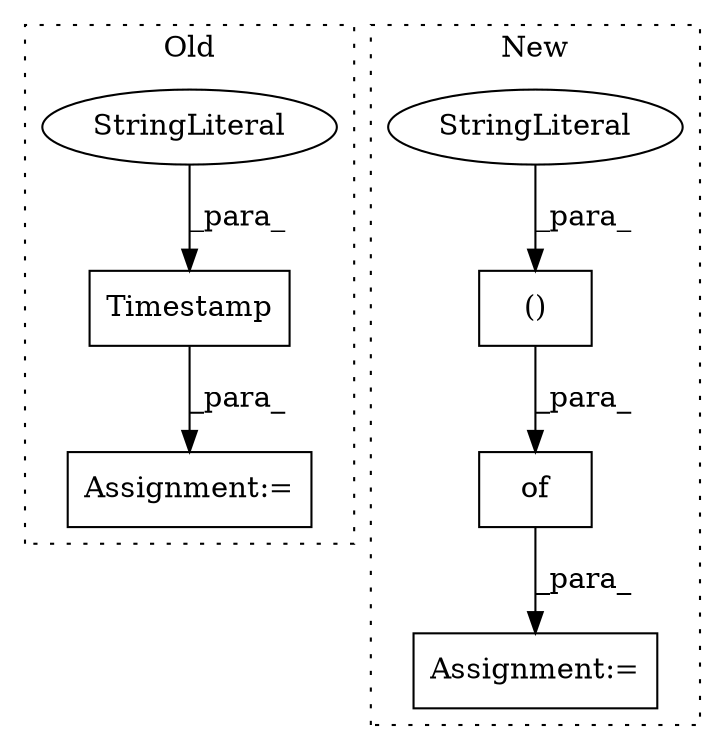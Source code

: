 digraph G {
subgraph cluster0 {
1 [label="Timestamp" a="32" s="4915,4941" l="10,1" shape="box"];
4 [label="StringLiteral" a="45" s="4925" l="16" shape="ellipse"];
6 [label="Assignment:=" a="7" s="4883" l="1" shape="box"];
label = "Old";
style="dotted";
}
subgraph cluster1 {
2 [label="()" a="106" s="2297" l="40" shape="box"];
3 [label="of" a="32" s="2246,2343" l="10,1" shape="box"];
5 [label="StringLiteral" a="45" s="2315" l="22" shape="ellipse"];
7 [label="Assignment:=" a="7" s="2241" l="1" shape="box"];
label = "New";
style="dotted";
}
1 -> 6 [label="_para_"];
2 -> 3 [label="_para_"];
3 -> 7 [label="_para_"];
4 -> 1 [label="_para_"];
5 -> 2 [label="_para_"];
}